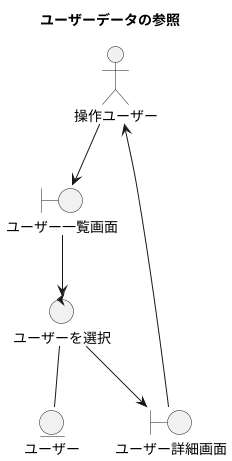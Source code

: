 @startuml

title ユーザーデータの参照

actor 操作ユーザー
boundary ユーザー一覧画面
boundary ユーザー詳細画面
control ユーザーを選択
entity ユーザー

操作ユーザー --> ユーザー一覧画面
ユーザー詳細画面 --> 操作ユーザー
ユーザー一覧画面 --> ユーザーを選択
ユーザーを選択 --> ユーザー詳細画面
ユーザーを選択 -- ユーザー

@enduml
